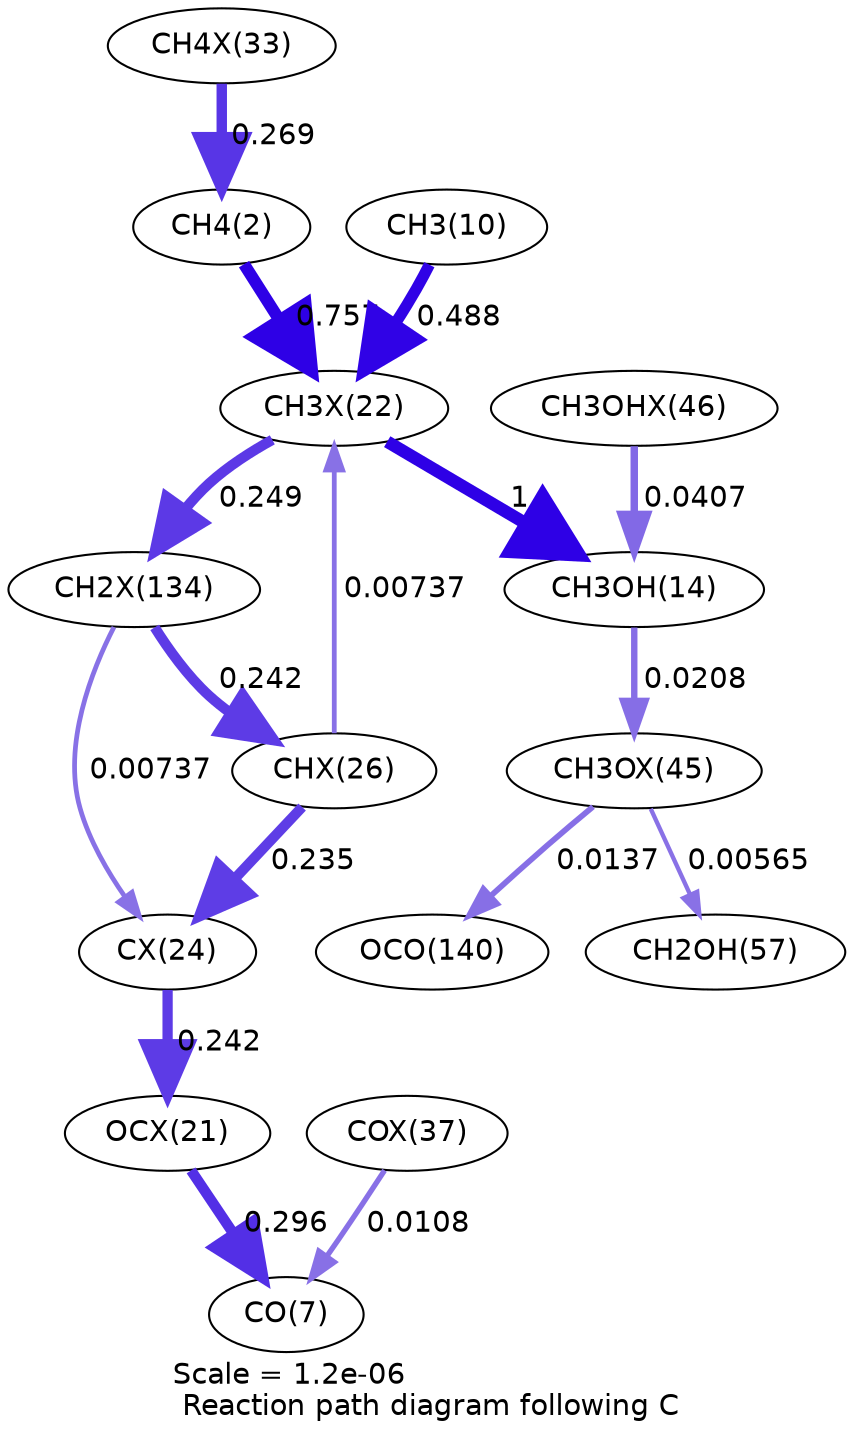 digraph reaction_paths {
center=1;
s53 -> s4[fontname="Helvetica", penwidth=5.01, arrowsize=2.5, color="0.7, 0.769, 0.9"
, label=" 0.269"];
s4 -> s47[fontname="Helvetica", penwidth=5.79, arrowsize=2.9, color="0.7, 1.26, 0.9"
, label=" 0.757"];
s12 -> s47[fontname="Helvetica", penwidth=5.46, arrowsize=2.73, color="0.7, 0.988, 0.9"
, label=" 0.488"];
s47 -> s16[fontname="Helvetica", penwidth=6, arrowsize=3, color="0.7, 1.5, 0.9"
, label=" 1"];
s47 -> s68[fontname="Helvetica", penwidth=4.95, arrowsize=2.48, color="0.7, 0.749, 0.9"
, label=" 0.249"];
s51 -> s47[fontname="Helvetica", penwidth=2.29, arrowsize=1.15, color="0.7, 0.507, 0.9"
, label=" 0.00737"];
s64 -> s16[fontname="Helvetica", penwidth=3.58, arrowsize=1.79, color="0.7, 0.541, 0.9"
, label=" 0.0407"];
s16 -> s63[fontname="Helvetica", penwidth=3.07, arrowsize=1.54, color="0.7, 0.521, 0.9"
, label=" 0.0208"];
s68 -> s51[fontname="Helvetica", penwidth=4.93, arrowsize=2.46, color="0.7, 0.742, 0.9"
, label=" 0.242"];
s68 -> s49[fontname="Helvetica", penwidth=2.29, arrowsize=1.15, color="0.7, 0.507, 0.9"
, label=" 0.00737"];
s51 -> s49[fontname="Helvetica", penwidth=4.91, arrowsize=2.45, color="0.7, 0.735, 0.9"
, label=" 0.235"];
s63 -> s31[fontname="Helvetica", penwidth=2.76, arrowsize=1.38, color="0.7, 0.514, 0.9"
, label=" 0.0137"];
s63 -> s25[fontname="Helvetica", penwidth=2.09, arrowsize=1.05, color="0.7, 0.506, 0.9"
, label=" 0.00565"];
s46 -> s9[fontname="Helvetica", penwidth=5.08, arrowsize=2.54, color="0.7, 0.796, 0.9"
, label=" 0.296"];
s57 -> s9[fontname="Helvetica", penwidth=2.58, arrowsize=1.29, color="0.7, 0.511, 0.9"
, label=" 0.0108"];
s49 -> s46[fontname="Helvetica", penwidth=4.93, arrowsize=2.46, color="0.7, 0.742, 0.9"
, label=" 0.242"];
s4 [ fontname="Helvetica", label="CH4(2)"];
s9 [ fontname="Helvetica", label="CO(7)"];
s12 [ fontname="Helvetica", label="CH3(10)"];
s16 [ fontname="Helvetica", label="CH3OH(14)"];
s25 [ fontname="Helvetica", label="CH2OH(57)"];
s31 [ fontname="Helvetica", label="OCO(140)"];
s46 [ fontname="Helvetica", label="OCX(21)"];
s47 [ fontname="Helvetica", label="CH3X(22)"];
s49 [ fontname="Helvetica", label="CX(24)"];
s51 [ fontname="Helvetica", label="CHX(26)"];
s53 [ fontname="Helvetica", label="CH4X(33)"];
s57 [ fontname="Helvetica", label="COX(37)"];
s63 [ fontname="Helvetica", label="CH3OX(45)"];
s64 [ fontname="Helvetica", label="CH3OHX(46)"];
s68 [ fontname="Helvetica", label="CH2X(134)"];
 label = "Scale = 1.2e-06\l Reaction path diagram following C";
 fontname = "Helvetica";
}

